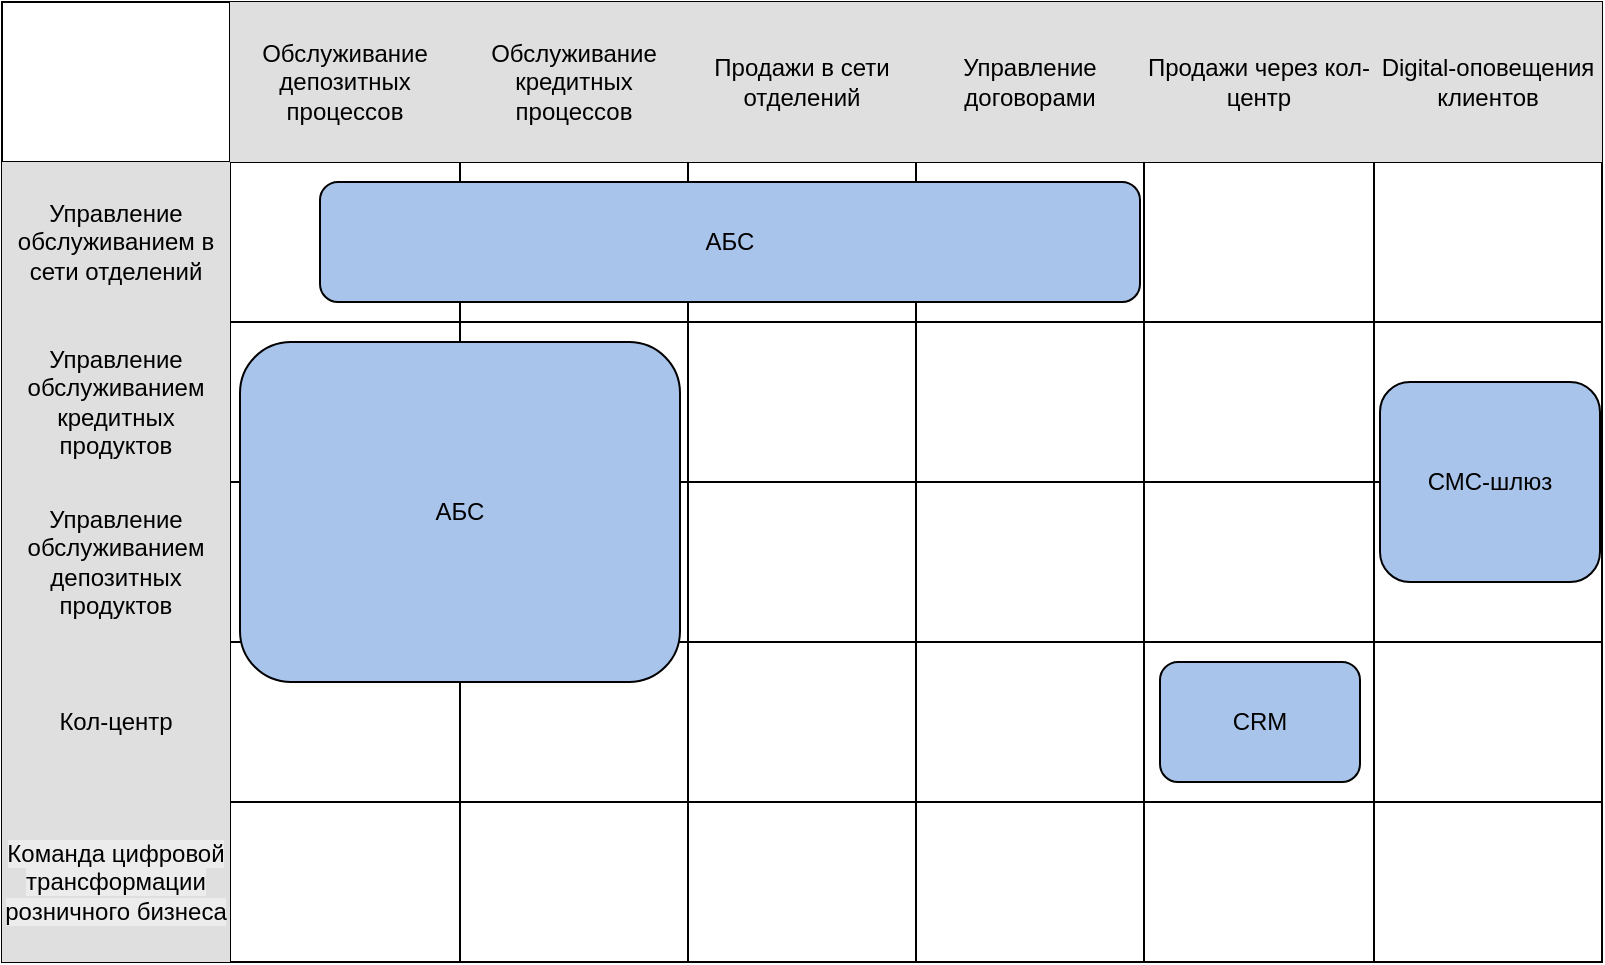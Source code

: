 <mxfile version="27.0.9">
  <diagram name="Страница — 1" id="m1Ex1lVMpJyPB3SP7J9f">
    <mxGraphModel dx="946" dy="623" grid="1" gridSize="10" guides="1" tooltips="1" connect="1" arrows="1" fold="1" page="1" pageScale="1" pageWidth="827" pageHeight="1169" math="0" shadow="0">
      <root>
        <mxCell id="0" />
        <mxCell id="1" parent="0" />
        <mxCell id="dqwWb5wIj0HHgPx7E_8p-116" value="" style="shape=table;startSize=0;container=1;collapsible=0;childLayout=tableLayout;" vertex="1" parent="1">
          <mxGeometry x="1" width="800" height="480" as="geometry" />
        </mxCell>
        <mxCell id="dqwWb5wIj0HHgPx7E_8p-117" value="" style="shape=tableRow;horizontal=0;startSize=0;swimlaneHead=0;swimlaneBody=0;strokeColor=inherit;top=0;left=0;bottom=0;right=0;collapsible=0;dropTarget=0;fillColor=none;points=[[0,0.5],[1,0.5]];portConstraint=eastwest;" vertex="1" parent="dqwWb5wIj0HHgPx7E_8p-116">
          <mxGeometry width="800" height="80" as="geometry" />
        </mxCell>
        <mxCell id="dqwWb5wIj0HHgPx7E_8p-118" value="" style="shape=partialRectangle;html=1;whiteSpace=wrap;connectable=0;strokeColor=inherit;overflow=hidden;fillColor=none;top=0;left=0;bottom=0;right=0;pointerEvents=1;" vertex="1" parent="dqwWb5wIj0HHgPx7E_8p-117">
          <mxGeometry width="114" height="80" as="geometry">
            <mxRectangle width="114" height="80" as="alternateBounds" />
          </mxGeometry>
        </mxCell>
        <mxCell id="dqwWb5wIj0HHgPx7E_8p-119" value="Обслуживание депозитных процессов" style="shape=partialRectangle;html=1;whiteSpace=wrap;connectable=0;strokeColor=inherit;overflow=hidden;fillColor=#DFDFDF;top=0;left=0;bottom=0;right=0;pointerEvents=1;shadow=0;perimeterSpacing=1;" vertex="1" parent="dqwWb5wIj0HHgPx7E_8p-117">
          <mxGeometry x="114" width="115" height="80" as="geometry">
            <mxRectangle width="115" height="80" as="alternateBounds" />
          </mxGeometry>
        </mxCell>
        <mxCell id="dqwWb5wIj0HHgPx7E_8p-120" value="Обслуживание кредитных процессов" style="shape=partialRectangle;html=1;whiteSpace=wrap;connectable=0;strokeColor=inherit;overflow=hidden;fillColor=#DFDFDF;top=0;left=0;bottom=0;right=0;pointerEvents=1;" vertex="1" parent="dqwWb5wIj0HHgPx7E_8p-117">
          <mxGeometry x="229" width="114" height="80" as="geometry">
            <mxRectangle width="114" height="80" as="alternateBounds" />
          </mxGeometry>
        </mxCell>
        <mxCell id="dqwWb5wIj0HHgPx7E_8p-121" value="Продажи в сети отделений" style="shape=partialRectangle;html=1;whiteSpace=wrap;connectable=0;strokeColor=inherit;overflow=hidden;fillColor=#DFDFDF;top=0;left=0;bottom=0;right=0;pointerEvents=1;" vertex="1" parent="dqwWb5wIj0HHgPx7E_8p-117">
          <mxGeometry x="343" width="114" height="80" as="geometry">
            <mxRectangle width="114" height="80" as="alternateBounds" />
          </mxGeometry>
        </mxCell>
        <mxCell id="dqwWb5wIj0HHgPx7E_8p-122" value="Управление договорами" style="shape=partialRectangle;html=1;whiteSpace=wrap;connectable=0;strokeColor=inherit;overflow=hidden;fillColor=#DFDFDF;top=0;left=0;bottom=0;right=0;pointerEvents=1;" vertex="1" parent="dqwWb5wIj0HHgPx7E_8p-117">
          <mxGeometry x="457" width="114" height="80" as="geometry">
            <mxRectangle width="114" height="80" as="alternateBounds" />
          </mxGeometry>
        </mxCell>
        <mxCell id="dqwWb5wIj0HHgPx7E_8p-123" value="Продажи через кол-центр" style="shape=partialRectangle;html=1;whiteSpace=wrap;connectable=0;strokeColor=inherit;overflow=hidden;fillColor=#DFDFDF;top=0;left=0;bottom=0;right=0;pointerEvents=1;" vertex="1" parent="dqwWb5wIj0HHgPx7E_8p-117">
          <mxGeometry x="571" width="115" height="80" as="geometry">
            <mxRectangle width="115" height="80" as="alternateBounds" />
          </mxGeometry>
        </mxCell>
        <mxCell id="dqwWb5wIj0HHgPx7E_8p-124" value="Digital-оповещения клиентов" style="shape=partialRectangle;html=1;whiteSpace=wrap;connectable=0;strokeColor=inherit;overflow=hidden;fillColor=#DFDFDF;top=0;left=0;bottom=0;right=0;pointerEvents=1;" vertex="1" parent="dqwWb5wIj0HHgPx7E_8p-117">
          <mxGeometry x="686" width="114" height="80" as="geometry">
            <mxRectangle width="114" height="80" as="alternateBounds" />
          </mxGeometry>
        </mxCell>
        <mxCell id="dqwWb5wIj0HHgPx7E_8p-125" value="" style="shape=tableRow;horizontal=0;startSize=0;swimlaneHead=0;swimlaneBody=0;strokeColor=inherit;top=0;left=0;bottom=0;right=0;collapsible=0;dropTarget=0;fillColor=none;points=[[0,0.5],[1,0.5]];portConstraint=eastwest;" vertex="1" parent="dqwWb5wIj0HHgPx7E_8p-116">
          <mxGeometry y="80" width="800" height="80" as="geometry" />
        </mxCell>
        <mxCell id="dqwWb5wIj0HHgPx7E_8p-126" value="Управление обслуживанием в сети отделений" style="shape=partialRectangle;html=1;whiteSpace=wrap;connectable=0;strokeColor=inherit;overflow=hidden;fillColor=#DFDFDF;top=0;left=0;bottom=0;right=0;pointerEvents=1;" vertex="1" parent="dqwWb5wIj0HHgPx7E_8p-125">
          <mxGeometry width="114" height="80" as="geometry">
            <mxRectangle width="114" height="80" as="alternateBounds" />
          </mxGeometry>
        </mxCell>
        <mxCell id="dqwWb5wIj0HHgPx7E_8p-127" value="" style="shape=partialRectangle;html=1;whiteSpace=wrap;connectable=0;strokeColor=inherit;overflow=hidden;fillColor=none;top=0;left=0;bottom=0;right=0;pointerEvents=1;" vertex="1" parent="dqwWb5wIj0HHgPx7E_8p-125">
          <mxGeometry x="114" width="115" height="80" as="geometry">
            <mxRectangle width="115" height="80" as="alternateBounds" />
          </mxGeometry>
        </mxCell>
        <mxCell id="dqwWb5wIj0HHgPx7E_8p-128" value="" style="shape=partialRectangle;html=1;whiteSpace=wrap;connectable=0;strokeColor=inherit;overflow=hidden;fillColor=none;top=0;left=0;bottom=0;right=0;pointerEvents=1;" vertex="1" parent="dqwWb5wIj0HHgPx7E_8p-125">
          <mxGeometry x="229" width="114" height="80" as="geometry">
            <mxRectangle width="114" height="80" as="alternateBounds" />
          </mxGeometry>
        </mxCell>
        <mxCell id="dqwWb5wIj0HHgPx7E_8p-129" value="" style="shape=partialRectangle;html=1;whiteSpace=wrap;connectable=0;strokeColor=inherit;overflow=hidden;fillColor=none;top=0;left=0;bottom=0;right=0;pointerEvents=1;" vertex="1" parent="dqwWb5wIj0HHgPx7E_8p-125">
          <mxGeometry x="343" width="114" height="80" as="geometry">
            <mxRectangle width="114" height="80" as="alternateBounds" />
          </mxGeometry>
        </mxCell>
        <mxCell id="dqwWb5wIj0HHgPx7E_8p-130" value="" style="shape=partialRectangle;html=1;whiteSpace=wrap;connectable=0;strokeColor=inherit;overflow=hidden;fillColor=none;top=0;left=0;bottom=0;right=0;pointerEvents=1;" vertex="1" parent="dqwWb5wIj0HHgPx7E_8p-125">
          <mxGeometry x="457" width="114" height="80" as="geometry">
            <mxRectangle width="114" height="80" as="alternateBounds" />
          </mxGeometry>
        </mxCell>
        <mxCell id="dqwWb5wIj0HHgPx7E_8p-131" value="" style="shape=partialRectangle;html=1;whiteSpace=wrap;connectable=0;strokeColor=inherit;overflow=hidden;fillColor=none;top=0;left=0;bottom=0;right=0;pointerEvents=1;" vertex="1" parent="dqwWb5wIj0HHgPx7E_8p-125">
          <mxGeometry x="571" width="115" height="80" as="geometry">
            <mxRectangle width="115" height="80" as="alternateBounds" />
          </mxGeometry>
        </mxCell>
        <mxCell id="dqwWb5wIj0HHgPx7E_8p-132" value="" style="shape=partialRectangle;html=1;whiteSpace=wrap;connectable=0;strokeColor=inherit;overflow=hidden;fillColor=none;top=0;left=0;bottom=0;right=0;pointerEvents=1;" vertex="1" parent="dqwWb5wIj0HHgPx7E_8p-125">
          <mxGeometry x="686" width="114" height="80" as="geometry">
            <mxRectangle width="114" height="80" as="alternateBounds" />
          </mxGeometry>
        </mxCell>
        <mxCell id="dqwWb5wIj0HHgPx7E_8p-133" value="" style="shape=tableRow;horizontal=0;startSize=0;swimlaneHead=0;swimlaneBody=0;strokeColor=inherit;top=0;left=0;bottom=0;right=0;collapsible=0;dropTarget=0;fillColor=none;points=[[0,0.5],[1,0.5]];portConstraint=eastwest;" vertex="1" parent="dqwWb5wIj0HHgPx7E_8p-116">
          <mxGeometry y="160" width="800" height="80" as="geometry" />
        </mxCell>
        <mxCell id="dqwWb5wIj0HHgPx7E_8p-134" value="Управление обслуживанием кредитных продуктов" style="shape=partialRectangle;html=1;whiteSpace=wrap;connectable=0;strokeColor=inherit;overflow=hidden;fillColor=#DFDFDF;top=0;left=0;bottom=0;right=0;pointerEvents=1;" vertex="1" parent="dqwWb5wIj0HHgPx7E_8p-133">
          <mxGeometry width="114" height="80" as="geometry">
            <mxRectangle width="114" height="80" as="alternateBounds" />
          </mxGeometry>
        </mxCell>
        <mxCell id="dqwWb5wIj0HHgPx7E_8p-135" value="" style="shape=partialRectangle;html=1;whiteSpace=wrap;connectable=0;strokeColor=inherit;overflow=hidden;fillColor=none;top=0;left=0;bottom=0;right=0;pointerEvents=1;" vertex="1" parent="dqwWb5wIj0HHgPx7E_8p-133">
          <mxGeometry x="114" width="115" height="80" as="geometry">
            <mxRectangle width="115" height="80" as="alternateBounds" />
          </mxGeometry>
        </mxCell>
        <mxCell id="dqwWb5wIj0HHgPx7E_8p-136" value="" style="shape=partialRectangle;html=1;whiteSpace=wrap;connectable=0;strokeColor=inherit;overflow=hidden;fillColor=none;top=0;left=0;bottom=0;right=0;pointerEvents=1;" vertex="1" parent="dqwWb5wIj0HHgPx7E_8p-133">
          <mxGeometry x="229" width="114" height="80" as="geometry">
            <mxRectangle width="114" height="80" as="alternateBounds" />
          </mxGeometry>
        </mxCell>
        <mxCell id="dqwWb5wIj0HHgPx7E_8p-137" value="" style="shape=partialRectangle;html=1;whiteSpace=wrap;connectable=0;strokeColor=inherit;overflow=hidden;fillColor=none;top=0;left=0;bottom=0;right=0;pointerEvents=1;" vertex="1" parent="dqwWb5wIj0HHgPx7E_8p-133">
          <mxGeometry x="343" width="114" height="80" as="geometry">
            <mxRectangle width="114" height="80" as="alternateBounds" />
          </mxGeometry>
        </mxCell>
        <mxCell id="dqwWb5wIj0HHgPx7E_8p-138" value="" style="shape=partialRectangle;html=1;whiteSpace=wrap;connectable=0;strokeColor=inherit;overflow=hidden;fillColor=none;top=0;left=0;bottom=0;right=0;pointerEvents=1;" vertex="1" parent="dqwWb5wIj0HHgPx7E_8p-133">
          <mxGeometry x="457" width="114" height="80" as="geometry">
            <mxRectangle width="114" height="80" as="alternateBounds" />
          </mxGeometry>
        </mxCell>
        <mxCell id="dqwWb5wIj0HHgPx7E_8p-139" value="" style="shape=partialRectangle;html=1;whiteSpace=wrap;connectable=0;strokeColor=inherit;overflow=hidden;fillColor=none;top=0;left=0;bottom=0;right=0;pointerEvents=1;" vertex="1" parent="dqwWb5wIj0HHgPx7E_8p-133">
          <mxGeometry x="571" width="115" height="80" as="geometry">
            <mxRectangle width="115" height="80" as="alternateBounds" />
          </mxGeometry>
        </mxCell>
        <mxCell id="dqwWb5wIj0HHgPx7E_8p-140" value="" style="shape=partialRectangle;html=1;whiteSpace=wrap;connectable=0;strokeColor=inherit;overflow=hidden;fillColor=none;top=0;left=0;bottom=0;right=0;pointerEvents=1;" vertex="1" parent="dqwWb5wIj0HHgPx7E_8p-133">
          <mxGeometry x="686" width="114" height="80" as="geometry">
            <mxRectangle width="114" height="80" as="alternateBounds" />
          </mxGeometry>
        </mxCell>
        <mxCell id="dqwWb5wIj0HHgPx7E_8p-141" value="" style="shape=tableRow;horizontal=0;startSize=0;swimlaneHead=0;swimlaneBody=0;strokeColor=inherit;top=0;left=0;bottom=0;right=0;collapsible=0;dropTarget=0;fillColor=none;points=[[0,0.5],[1,0.5]];portConstraint=eastwest;" vertex="1" parent="dqwWb5wIj0HHgPx7E_8p-116">
          <mxGeometry y="240" width="800" height="80" as="geometry" />
        </mxCell>
        <mxCell id="dqwWb5wIj0HHgPx7E_8p-142" value="Управление обслуживанием депозитных продуктов" style="shape=partialRectangle;html=1;whiteSpace=wrap;connectable=0;strokeColor=inherit;overflow=hidden;fillColor=#DFDFDF;top=0;left=0;bottom=0;right=0;pointerEvents=1;" vertex="1" parent="dqwWb5wIj0HHgPx7E_8p-141">
          <mxGeometry width="114" height="80" as="geometry">
            <mxRectangle width="114" height="80" as="alternateBounds" />
          </mxGeometry>
        </mxCell>
        <mxCell id="dqwWb5wIj0HHgPx7E_8p-143" value="" style="shape=partialRectangle;html=1;whiteSpace=wrap;connectable=0;strokeColor=inherit;overflow=hidden;fillColor=none;top=0;left=0;bottom=0;right=0;pointerEvents=1;" vertex="1" parent="dqwWb5wIj0HHgPx7E_8p-141">
          <mxGeometry x="114" width="115" height="80" as="geometry">
            <mxRectangle width="115" height="80" as="alternateBounds" />
          </mxGeometry>
        </mxCell>
        <mxCell id="dqwWb5wIj0HHgPx7E_8p-144" value="" style="shape=partialRectangle;html=1;whiteSpace=wrap;connectable=0;strokeColor=inherit;overflow=hidden;fillColor=none;top=0;left=0;bottom=0;right=0;pointerEvents=1;" vertex="1" parent="dqwWb5wIj0HHgPx7E_8p-141">
          <mxGeometry x="229" width="114" height="80" as="geometry">
            <mxRectangle width="114" height="80" as="alternateBounds" />
          </mxGeometry>
        </mxCell>
        <mxCell id="dqwWb5wIj0HHgPx7E_8p-145" value="&lt;div&gt;&lt;br&gt;&lt;/div&gt;" style="shape=partialRectangle;html=1;whiteSpace=wrap;connectable=0;strokeColor=inherit;overflow=hidden;fillColor=none;top=0;left=0;bottom=0;right=0;pointerEvents=1;" vertex="1" parent="dqwWb5wIj0HHgPx7E_8p-141">
          <mxGeometry x="343" width="114" height="80" as="geometry">
            <mxRectangle width="114" height="80" as="alternateBounds" />
          </mxGeometry>
        </mxCell>
        <mxCell id="dqwWb5wIj0HHgPx7E_8p-146" value="" style="shape=partialRectangle;html=1;whiteSpace=wrap;connectable=0;strokeColor=inherit;overflow=hidden;fillColor=none;top=0;left=0;bottom=0;right=0;pointerEvents=1;" vertex="1" parent="dqwWb5wIj0HHgPx7E_8p-141">
          <mxGeometry x="457" width="114" height="80" as="geometry">
            <mxRectangle width="114" height="80" as="alternateBounds" />
          </mxGeometry>
        </mxCell>
        <mxCell id="dqwWb5wIj0HHgPx7E_8p-147" value="" style="shape=partialRectangle;html=1;whiteSpace=wrap;connectable=0;strokeColor=inherit;overflow=hidden;fillColor=none;top=0;left=0;bottom=0;right=0;pointerEvents=1;" vertex="1" parent="dqwWb5wIj0HHgPx7E_8p-141">
          <mxGeometry x="571" width="115" height="80" as="geometry">
            <mxRectangle width="115" height="80" as="alternateBounds" />
          </mxGeometry>
        </mxCell>
        <mxCell id="dqwWb5wIj0HHgPx7E_8p-148" value="" style="shape=partialRectangle;html=1;whiteSpace=wrap;connectable=0;strokeColor=inherit;overflow=hidden;fillColor=none;top=0;left=0;bottom=0;right=0;pointerEvents=1;" vertex="1" parent="dqwWb5wIj0HHgPx7E_8p-141">
          <mxGeometry x="686" width="114" height="80" as="geometry">
            <mxRectangle width="114" height="80" as="alternateBounds" />
          </mxGeometry>
        </mxCell>
        <mxCell id="dqwWb5wIj0HHgPx7E_8p-149" value="" style="shape=tableRow;horizontal=0;startSize=0;swimlaneHead=0;swimlaneBody=0;strokeColor=inherit;top=0;left=0;bottom=0;right=0;collapsible=0;dropTarget=0;fillColor=none;points=[[0,0.5],[1,0.5]];portConstraint=eastwest;" vertex="1" parent="dqwWb5wIj0HHgPx7E_8p-116">
          <mxGeometry y="320" width="800" height="80" as="geometry" />
        </mxCell>
        <mxCell id="dqwWb5wIj0HHgPx7E_8p-150" value="Кол-центр" style="shape=partialRectangle;html=1;whiteSpace=wrap;connectable=0;strokeColor=inherit;overflow=hidden;fillColor=#DFDFDF;top=0;left=0;bottom=0;right=0;pointerEvents=1;" vertex="1" parent="dqwWb5wIj0HHgPx7E_8p-149">
          <mxGeometry width="114" height="80" as="geometry">
            <mxRectangle width="114" height="80" as="alternateBounds" />
          </mxGeometry>
        </mxCell>
        <mxCell id="dqwWb5wIj0HHgPx7E_8p-151" value="" style="shape=partialRectangle;html=1;whiteSpace=wrap;connectable=0;strokeColor=inherit;overflow=hidden;fillColor=none;top=0;left=0;bottom=0;right=0;pointerEvents=1;" vertex="1" parent="dqwWb5wIj0HHgPx7E_8p-149">
          <mxGeometry x="114" width="115" height="80" as="geometry">
            <mxRectangle width="115" height="80" as="alternateBounds" />
          </mxGeometry>
        </mxCell>
        <mxCell id="dqwWb5wIj0HHgPx7E_8p-152" value="" style="shape=partialRectangle;html=1;whiteSpace=wrap;connectable=0;strokeColor=inherit;overflow=hidden;fillColor=none;top=0;left=0;bottom=0;right=0;pointerEvents=1;" vertex="1" parent="dqwWb5wIj0HHgPx7E_8p-149">
          <mxGeometry x="229" width="114" height="80" as="geometry">
            <mxRectangle width="114" height="80" as="alternateBounds" />
          </mxGeometry>
        </mxCell>
        <mxCell id="dqwWb5wIj0HHgPx7E_8p-153" value="" style="shape=partialRectangle;html=1;whiteSpace=wrap;connectable=0;strokeColor=inherit;overflow=hidden;fillColor=none;top=0;left=0;bottom=0;right=0;pointerEvents=1;" vertex="1" parent="dqwWb5wIj0HHgPx7E_8p-149">
          <mxGeometry x="343" width="114" height="80" as="geometry">
            <mxRectangle width="114" height="80" as="alternateBounds" />
          </mxGeometry>
        </mxCell>
        <mxCell id="dqwWb5wIj0HHgPx7E_8p-154" value="" style="shape=partialRectangle;html=1;whiteSpace=wrap;connectable=0;strokeColor=inherit;overflow=hidden;fillColor=none;top=0;left=0;bottom=0;right=0;pointerEvents=1;" vertex="1" parent="dqwWb5wIj0HHgPx7E_8p-149">
          <mxGeometry x="457" width="114" height="80" as="geometry">
            <mxRectangle width="114" height="80" as="alternateBounds" />
          </mxGeometry>
        </mxCell>
        <mxCell id="dqwWb5wIj0HHgPx7E_8p-155" value="" style="shape=partialRectangle;html=1;whiteSpace=wrap;connectable=0;strokeColor=inherit;overflow=hidden;fillColor=none;top=0;left=0;bottom=0;right=0;pointerEvents=1;" vertex="1" parent="dqwWb5wIj0HHgPx7E_8p-149">
          <mxGeometry x="571" width="115" height="80" as="geometry">
            <mxRectangle width="115" height="80" as="alternateBounds" />
          </mxGeometry>
        </mxCell>
        <mxCell id="dqwWb5wIj0HHgPx7E_8p-156" value="" style="shape=partialRectangle;html=1;whiteSpace=wrap;connectable=0;strokeColor=inherit;overflow=hidden;fillColor=none;top=0;left=0;bottom=0;right=0;pointerEvents=1;" vertex="1" parent="dqwWb5wIj0HHgPx7E_8p-149">
          <mxGeometry x="686" width="114" height="80" as="geometry">
            <mxRectangle width="114" height="80" as="alternateBounds" />
          </mxGeometry>
        </mxCell>
        <mxCell id="dqwWb5wIj0HHgPx7E_8p-157" value="" style="shape=tableRow;horizontal=0;startSize=0;swimlaneHead=0;swimlaneBody=0;strokeColor=inherit;top=0;left=0;bottom=0;right=0;collapsible=0;dropTarget=0;fillColor=none;points=[[0,0.5],[1,0.5]];portConstraint=eastwest;" vertex="1" parent="dqwWb5wIj0HHgPx7E_8p-116">
          <mxGeometry y="400" width="800" height="80" as="geometry" />
        </mxCell>
        <mxCell id="dqwWb5wIj0HHgPx7E_8p-158" value="&lt;meta charset=&quot;utf-8&quot;&gt;&lt;span style=&quot;color: rgb(0, 0, 0); font-family: Helvetica; font-size: 12px; font-style: normal; font-variant-ligatures: normal; font-variant-caps: normal; font-weight: 400; letter-spacing: normal; orphans: 2; text-align: center; text-indent: 0px; text-transform: none; widows: 2; word-spacing: 0px; -webkit-text-stroke-width: 0px; white-space: normal; background-color: rgb(236, 236, 236); text-decoration-thickness: initial; text-decoration-style: initial; text-decoration-color: initial; display: inline !important; float: none;&quot;&gt;Команда цифровой трансформации розничного бизнеса&lt;/span&gt;" style="shape=partialRectangle;html=1;whiteSpace=wrap;connectable=0;strokeColor=inherit;overflow=hidden;fillColor=#DFDFDF;top=0;left=0;bottom=0;right=0;pointerEvents=1;" vertex="1" parent="dqwWb5wIj0HHgPx7E_8p-157">
          <mxGeometry width="114" height="80" as="geometry">
            <mxRectangle width="114" height="80" as="alternateBounds" />
          </mxGeometry>
        </mxCell>
        <mxCell id="dqwWb5wIj0HHgPx7E_8p-159" value="" style="shape=partialRectangle;html=1;whiteSpace=wrap;connectable=0;strokeColor=inherit;overflow=hidden;fillColor=none;top=0;left=0;bottom=0;right=0;pointerEvents=1;" vertex="1" parent="dqwWb5wIj0HHgPx7E_8p-157">
          <mxGeometry x="114" width="115" height="80" as="geometry">
            <mxRectangle width="115" height="80" as="alternateBounds" />
          </mxGeometry>
        </mxCell>
        <mxCell id="dqwWb5wIj0HHgPx7E_8p-160" value="" style="shape=partialRectangle;html=1;whiteSpace=wrap;connectable=0;strokeColor=inherit;overflow=hidden;fillColor=none;top=0;left=0;bottom=0;right=0;pointerEvents=1;" vertex="1" parent="dqwWb5wIj0HHgPx7E_8p-157">
          <mxGeometry x="229" width="114" height="80" as="geometry">
            <mxRectangle width="114" height="80" as="alternateBounds" />
          </mxGeometry>
        </mxCell>
        <mxCell id="dqwWb5wIj0HHgPx7E_8p-161" value="" style="shape=partialRectangle;html=1;whiteSpace=wrap;connectable=0;strokeColor=inherit;overflow=hidden;fillColor=none;top=0;left=0;bottom=0;right=0;pointerEvents=1;" vertex="1" parent="dqwWb5wIj0HHgPx7E_8p-157">
          <mxGeometry x="343" width="114" height="80" as="geometry">
            <mxRectangle width="114" height="80" as="alternateBounds" />
          </mxGeometry>
        </mxCell>
        <mxCell id="dqwWb5wIj0HHgPx7E_8p-162" value="" style="shape=partialRectangle;html=1;whiteSpace=wrap;connectable=0;strokeColor=inherit;overflow=hidden;fillColor=none;top=0;left=0;bottom=0;right=0;pointerEvents=1;" vertex="1" parent="dqwWb5wIj0HHgPx7E_8p-157">
          <mxGeometry x="457" width="114" height="80" as="geometry">
            <mxRectangle width="114" height="80" as="alternateBounds" />
          </mxGeometry>
        </mxCell>
        <mxCell id="dqwWb5wIj0HHgPx7E_8p-163" value="" style="shape=partialRectangle;html=1;whiteSpace=wrap;connectable=0;strokeColor=inherit;overflow=hidden;fillColor=none;top=0;left=0;bottom=0;right=0;pointerEvents=1;" vertex="1" parent="dqwWb5wIj0HHgPx7E_8p-157">
          <mxGeometry x="571" width="115" height="80" as="geometry">
            <mxRectangle width="115" height="80" as="alternateBounds" />
          </mxGeometry>
        </mxCell>
        <mxCell id="dqwWb5wIj0HHgPx7E_8p-164" value="" style="shape=partialRectangle;html=1;whiteSpace=wrap;connectable=0;strokeColor=inherit;overflow=hidden;fillColor=none;top=0;left=0;bottom=0;right=0;pointerEvents=1;" vertex="1" parent="dqwWb5wIj0HHgPx7E_8p-157">
          <mxGeometry x="686" width="114" height="80" as="geometry">
            <mxRectangle width="114" height="80" as="alternateBounds" />
          </mxGeometry>
        </mxCell>
        <mxCell id="dqwWb5wIj0HHgPx7E_8p-175" value="АБС" style="rounded=1;whiteSpace=wrap;html=1;fillColor=#A9C4EB;" vertex="1" parent="1">
          <mxGeometry x="120" y="170" width="220" height="170" as="geometry" />
        </mxCell>
        <mxCell id="dqwWb5wIj0HHgPx7E_8p-176" value="АБС" style="rounded=1;whiteSpace=wrap;html=1;fillColor=#A9C4EB;" vertex="1" parent="1">
          <mxGeometry x="160" y="90" width="410" height="60" as="geometry" />
        </mxCell>
        <mxCell id="dqwWb5wIj0HHgPx7E_8p-177" value="СМС-шлюз" style="rounded=1;whiteSpace=wrap;html=1;fillColor=#A9C4EB;" vertex="1" parent="1">
          <mxGeometry x="690" y="190" width="110" height="100" as="geometry" />
        </mxCell>
        <mxCell id="dqwWb5wIj0HHgPx7E_8p-178" value="CRM" style="rounded=1;whiteSpace=wrap;html=1;fillColor=#A9C4EB;" vertex="1" parent="1">
          <mxGeometry x="580" y="330" width="100" height="60" as="geometry" />
        </mxCell>
      </root>
    </mxGraphModel>
  </diagram>
</mxfile>
